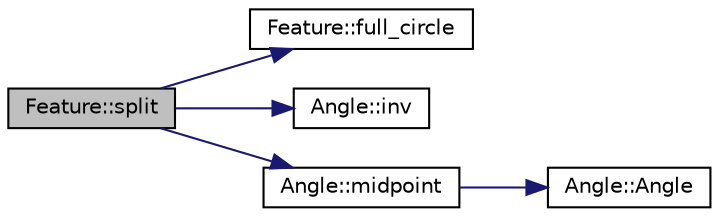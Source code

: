 digraph "Feature::split"
{
 // LATEX_PDF_SIZE
  edge [fontname="Helvetica",fontsize="10",labelfontname="Helvetica",labelfontsize="10"];
  node [fontname="Helvetica",fontsize="10",shape=record];
  rankdir="LR";
  Node1 [label="Feature::split",height=0.2,width=0.4,color="black", fillcolor="grey75", style="filled", fontcolor="black",tooltip=" "];
  Node1 -> Node2 [color="midnightblue",fontsize="10",style="solid",fontname="Helvetica"];
  Node2 [label="Feature::full_circle",height=0.2,width=0.4,color="black", fillcolor="white", style="filled",URL="$d7/d76/class_feature.html#aa646edd96e2330b819223abe501dd9d0",tooltip=" "];
  Node1 -> Node3 [color="midnightblue",fontsize="10",style="solid",fontname="Helvetica"];
  Node3 [label="Angle::inv",height=0.2,width=0.4,color="black", fillcolor="white", style="filled",URL="$d2/d39/class_angle.html#a89ceb8b5a8875a955f2b7b3f9397f5a1",tooltip=" "];
  Node1 -> Node4 [color="midnightblue",fontsize="10",style="solid",fontname="Helvetica"];
  Node4 [label="Angle::midpoint",height=0.2,width=0.4,color="black", fillcolor="white", style="filled",URL="$d2/d39/class_angle.html#ae629906afe7b1653d224d953c857495a",tooltip=" "];
  Node4 -> Node5 [color="midnightblue",fontsize="10",style="solid",fontname="Helvetica"];
  Node5 [label="Angle::Angle",height=0.2,width=0.4,color="black", fillcolor="white", style="filled",URL="$d2/d39/class_angle.html#aca3c6e1519b40835d31736430ca082a9",tooltip=" "];
}
